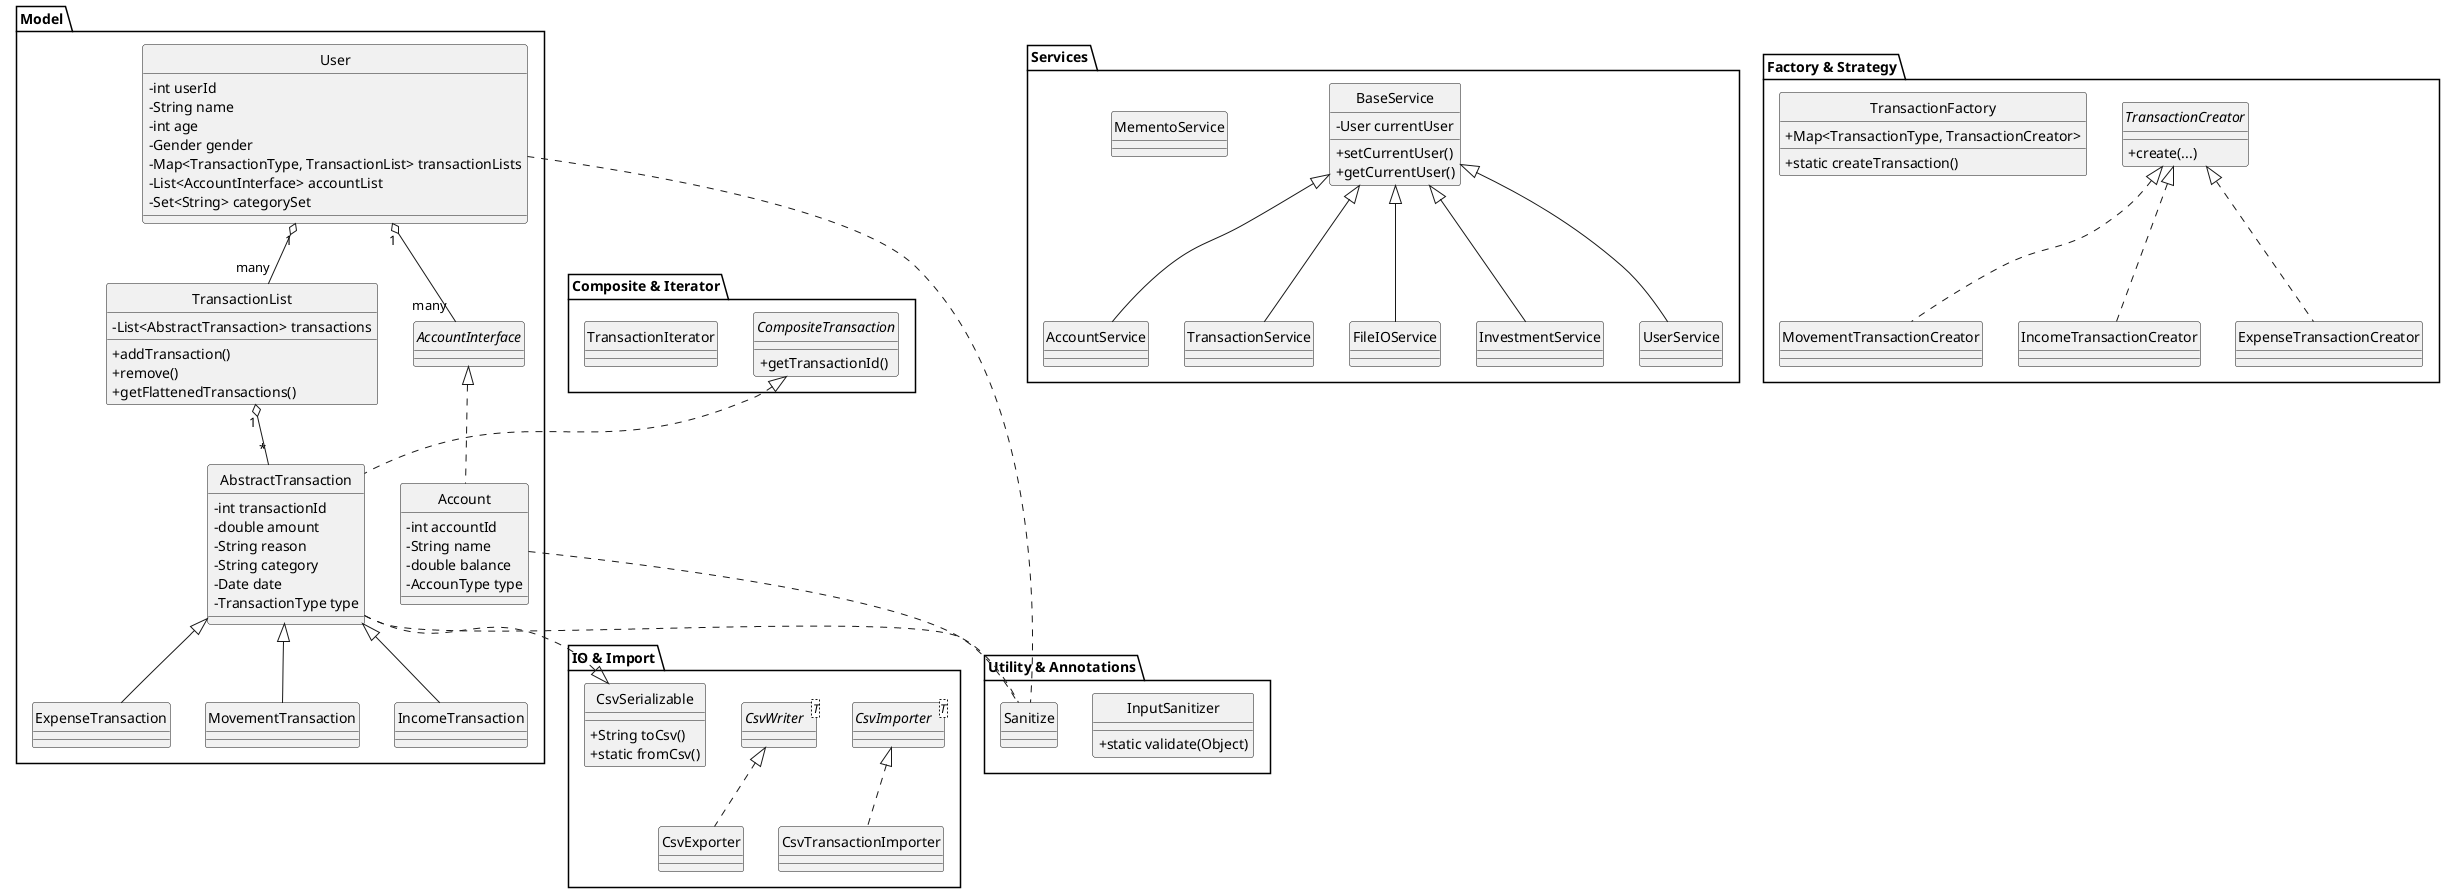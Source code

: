 @startuml FinanceTrackApp

skinparam classAttributeIconSize 0
skinparam style strictuml

package "Model" {
    class User {
        - int userId
        - String name
        - int age
        - Gender gender
        - Map<TransactionType, TransactionList> transactionLists
        - List<AccountInterface> accountList
        - Set<String> categorySet
    }

    class AbstractTransaction {
        - int transactionId
        - double amount
        - String reason
        - String category
        - Date date
        - TransactionType type
    }

    class IncomeTransaction
    class ExpenseTransaction
    class MovementTransaction

    AbstractTransaction <|-- IncomeTransaction
    AbstractTransaction <|-- ExpenseTransaction
    AbstractTransaction <|-- MovementTransaction

    class TransactionList {
        - List<AbstractTransaction> transactions
        + addTransaction()
        + remove()
        + getFlattenedTransactions()
    }

    class Account {
        - int accountId
        - String name
        - double balance
        - AccounType type
    }

    interface AccountInterface

    AccountInterface <|.. Account
    User "1" o-- "many" AccountInterface
    User "1" o-- "many" TransactionList
    TransactionList "1" o-- "*" AbstractTransaction
}

package "Services" {
    class BaseService {
        - User currentUser
        + setCurrentUser()
        + getCurrentUser()
    }

    class UserService
    class AccountService
    class TransactionService
    class FileIOService
    class InvestmentService
    class MementoService

    BaseService <|-- UserService
    BaseService <|-- AccountService
    BaseService <|-- TransactionService
    BaseService <|-- FileIOService
    BaseService <|-- InvestmentService
}

package "IO & Import" {
    interface CsvImporter<T>
    interface CsvWriter<T>
    class CsvTransactionImporter
    class CsvExporter
    class CsvSerializable {
        + String toCsv()
        + static fromCsv()
    }

    CsvImporter <|.. CsvTransactionImporter
    CsvWriter <|.. CsvExporter
    AbstractTransaction ..|> CsvSerializable
}

package "Factory & Strategy" {
    interface TransactionCreator {
        + create(...)
    }

    class TransactionFactory {
        + static createTransaction()
        + Map<TransactionType, TransactionCreator>
    }

    class IncomeTransactionCreator
    class ExpenseTransactionCreator
    class MovementTransactionCreator

    TransactionCreator <|.. IncomeTransactionCreator
    TransactionCreator <|.. ExpenseTransactionCreator
    TransactionCreator <|.. MovementTransactionCreator
}

package "Composite & Iterator" {
    interface CompositeTransaction {
        + getTransactionId()
    }

    class TransactionIterator
    CompositeTransaction <|.. AbstractTransaction
}

package "Utility & Annotations" {
    class InputSanitizer {
        + static validate(Object)
    }

    annotation Sanitize
    AbstractTransaction .. Sanitize
    User .. Sanitize
    Account .. Sanitize
}

@enduml